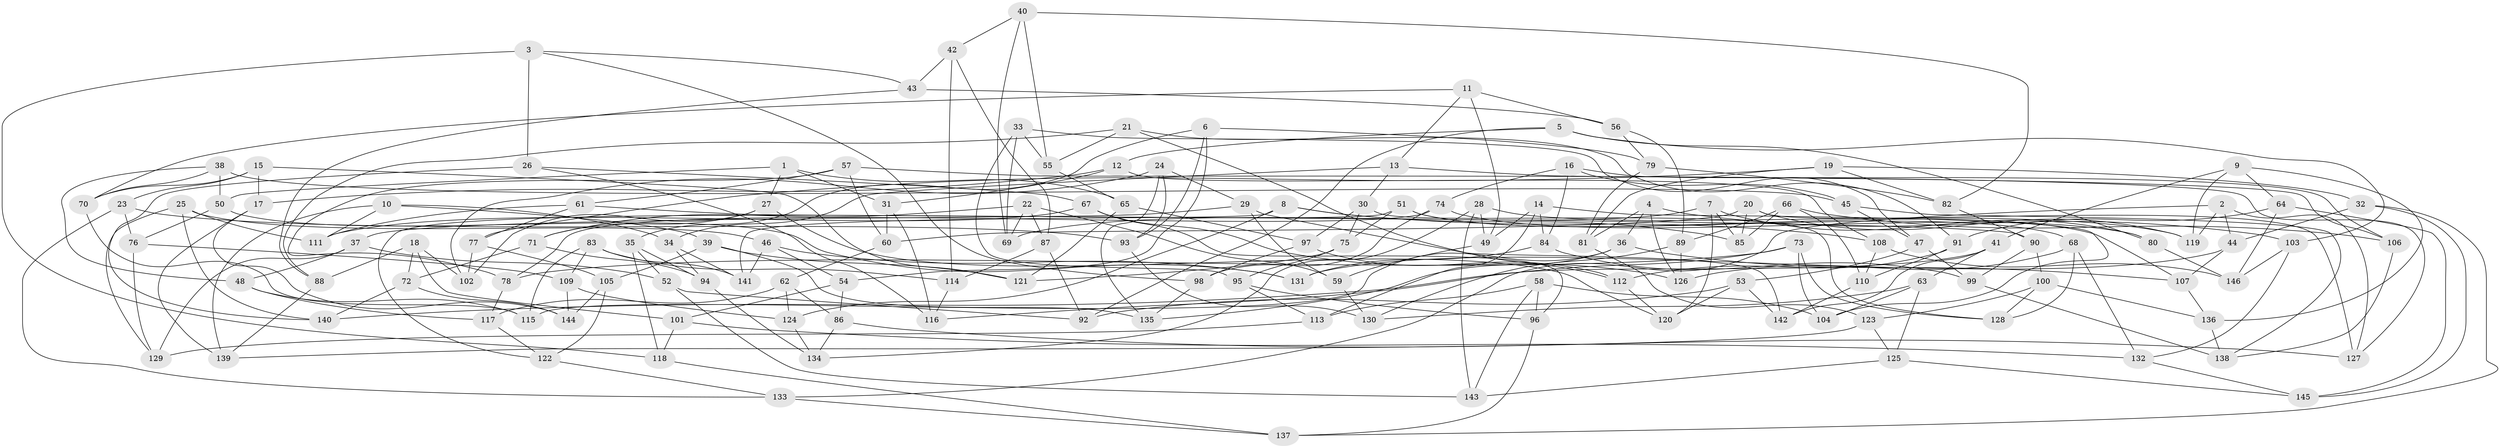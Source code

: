 // coarse degree distribution, {6: 0.5795454545454546, 4: 0.32954545454545453, 5: 0.07954545454545454, 3: 0.011363636363636364}
// Generated by graph-tools (version 1.1) at 2025/42/03/06/25 10:42:16]
// undirected, 146 vertices, 292 edges
graph export_dot {
graph [start="1"]
  node [color=gray90,style=filled];
  1;
  2;
  3;
  4;
  5;
  6;
  7;
  8;
  9;
  10;
  11;
  12;
  13;
  14;
  15;
  16;
  17;
  18;
  19;
  20;
  21;
  22;
  23;
  24;
  25;
  26;
  27;
  28;
  29;
  30;
  31;
  32;
  33;
  34;
  35;
  36;
  37;
  38;
  39;
  40;
  41;
  42;
  43;
  44;
  45;
  46;
  47;
  48;
  49;
  50;
  51;
  52;
  53;
  54;
  55;
  56;
  57;
  58;
  59;
  60;
  61;
  62;
  63;
  64;
  65;
  66;
  67;
  68;
  69;
  70;
  71;
  72;
  73;
  74;
  75;
  76;
  77;
  78;
  79;
  80;
  81;
  82;
  83;
  84;
  85;
  86;
  87;
  88;
  89;
  90;
  91;
  92;
  93;
  94;
  95;
  96;
  97;
  98;
  99;
  100;
  101;
  102;
  103;
  104;
  105;
  106;
  107;
  108;
  109;
  110;
  111;
  112;
  113;
  114;
  115;
  116;
  117;
  118;
  119;
  120;
  121;
  122;
  123;
  124;
  125;
  126;
  127;
  128;
  129;
  130;
  131;
  132;
  133;
  134;
  135;
  136;
  137;
  138;
  139;
  140;
  141;
  142;
  143;
  144;
  145;
  146;
  1 -- 50;
  1 -- 27;
  1 -- 65;
  1 -- 31;
  2 -- 127;
  2 -- 44;
  2 -- 133;
  2 -- 119;
  3 -- 118;
  3 -- 43;
  3 -- 26;
  3 -- 98;
  4 -- 36;
  4 -- 126;
  4 -- 103;
  4 -- 81;
  5 -- 12;
  5 -- 80;
  5 -- 103;
  5 -- 92;
  6 -- 93;
  6 -- 54;
  6 -- 35;
  6 -- 79;
  7 -- 85;
  7 -- 80;
  7 -- 69;
  7 -- 120;
  8 -- 141;
  8 -- 85;
  8 -- 108;
  8 -- 124;
  9 -- 41;
  9 -- 64;
  9 -- 136;
  9 -- 119;
  10 -- 111;
  10 -- 34;
  10 -- 139;
  10 -- 39;
  11 -- 70;
  11 -- 56;
  11 -- 13;
  11 -- 49;
  12 -- 108;
  12 -- 17;
  12 -- 31;
  13 -- 30;
  13 -- 34;
  13 -- 106;
  14 -- 84;
  14 -- 113;
  14 -- 49;
  14 -- 104;
  15 -- 121;
  15 -- 70;
  15 -- 23;
  15 -- 17;
  16 -- 74;
  16 -- 84;
  16 -- 106;
  16 -- 45;
  17 -- 139;
  17 -- 144;
  18 -- 72;
  18 -- 101;
  18 -- 88;
  18 -- 102;
  19 -- 32;
  19 -- 77;
  19 -- 81;
  19 -- 82;
  20 -- 127;
  20 -- 119;
  20 -- 85;
  20 -- 60;
  21 -- 91;
  21 -- 88;
  21 -- 55;
  21 -- 112;
  22 -- 71;
  22 -- 69;
  22 -- 87;
  22 -- 59;
  23 -- 133;
  23 -- 93;
  23 -- 76;
  24 -- 102;
  24 -- 29;
  24 -- 135;
  24 -- 93;
  25 -- 46;
  25 -- 140;
  25 -- 129;
  25 -- 111;
  26 -- 140;
  26 -- 116;
  26 -- 67;
  27 -- 71;
  27 -- 120;
  27 -- 102;
  28 -- 119;
  28 -- 49;
  28 -- 134;
  28 -- 143;
  29 -- 37;
  29 -- 59;
  29 -- 142;
  30 -- 75;
  30 -- 128;
  30 -- 97;
  31 -- 60;
  31 -- 116;
  32 -- 145;
  32 -- 137;
  32 -- 44;
  33 -- 95;
  33 -- 47;
  33 -- 69;
  33 -- 55;
  34 -- 94;
  34 -- 141;
  35 -- 94;
  35 -- 52;
  35 -- 118;
  36 -- 115;
  36 -- 107;
  36 -- 135;
  37 -- 52;
  37 -- 48;
  37 -- 129;
  38 -- 48;
  38 -- 45;
  38 -- 50;
  38 -- 70;
  39 -- 121;
  39 -- 135;
  39 -- 105;
  40 -- 69;
  40 -- 55;
  40 -- 82;
  40 -- 42;
  41 -- 140;
  41 -- 142;
  41 -- 63;
  42 -- 114;
  42 -- 43;
  42 -- 87;
  43 -- 56;
  43 -- 88;
  44 -- 107;
  44 -- 131;
  45 -- 47;
  45 -- 138;
  46 -- 54;
  46 -- 131;
  46 -- 141;
  47 -- 99;
  47 -- 53;
  48 -- 115;
  48 -- 117;
  49 -- 59;
  50 -- 131;
  50 -- 76;
  51 -- 75;
  51 -- 68;
  51 -- 122;
  51 -- 107;
  52 -- 92;
  52 -- 143;
  53 -- 142;
  53 -- 92;
  53 -- 120;
  54 -- 86;
  54 -- 101;
  55 -- 65;
  56 -- 89;
  56 -- 79;
  57 -- 60;
  57 -- 78;
  57 -- 127;
  57 -- 61;
  58 -- 143;
  58 -- 96;
  58 -- 113;
  58 -- 104;
  59 -- 130;
  60 -- 62;
  61 -- 77;
  61 -- 90;
  61 -- 111;
  62 -- 124;
  62 -- 86;
  62 -- 117;
  63 -- 130;
  63 -- 104;
  63 -- 125;
  64 -- 145;
  64 -- 146;
  64 -- 91;
  65 -- 121;
  65 -- 97;
  66 -- 110;
  66 -- 106;
  66 -- 89;
  66 -- 85;
  67 -- 126;
  67 -- 111;
  67 -- 96;
  68 -- 128;
  68 -- 132;
  68 -- 126;
  70 -- 115;
  71 -- 94;
  71 -- 72;
  72 -- 144;
  72 -- 140;
  73 -- 128;
  73 -- 78;
  73 -- 104;
  73 -- 116;
  74 -- 98;
  74 -- 80;
  74 -- 78;
  75 -- 95;
  75 -- 121;
  76 -- 109;
  76 -- 129;
  77 -- 102;
  77 -- 105;
  78 -- 117;
  79 -- 81;
  79 -- 82;
  80 -- 146;
  81 -- 123;
  82 -- 90;
  83 -- 114;
  83 -- 109;
  83 -- 115;
  83 -- 141;
  84 -- 99;
  84 -- 131;
  86 -- 134;
  86 -- 127;
  87 -- 114;
  87 -- 92;
  88 -- 139;
  89 -- 126;
  89 -- 130;
  90 -- 99;
  90 -- 100;
  91 -- 110;
  91 -- 112;
  93 -- 130;
  94 -- 134;
  95 -- 96;
  95 -- 113;
  96 -- 137;
  97 -- 98;
  97 -- 112;
  98 -- 135;
  99 -- 138;
  100 -- 128;
  100 -- 136;
  100 -- 123;
  101 -- 132;
  101 -- 118;
  103 -- 132;
  103 -- 146;
  105 -- 144;
  105 -- 122;
  106 -- 138;
  107 -- 136;
  108 -- 110;
  108 -- 146;
  109 -- 124;
  109 -- 144;
  110 -- 142;
  112 -- 120;
  113 -- 129;
  114 -- 116;
  117 -- 122;
  118 -- 137;
  122 -- 133;
  123 -- 139;
  123 -- 125;
  124 -- 134;
  125 -- 143;
  125 -- 145;
  132 -- 145;
  133 -- 137;
  136 -- 138;
}
